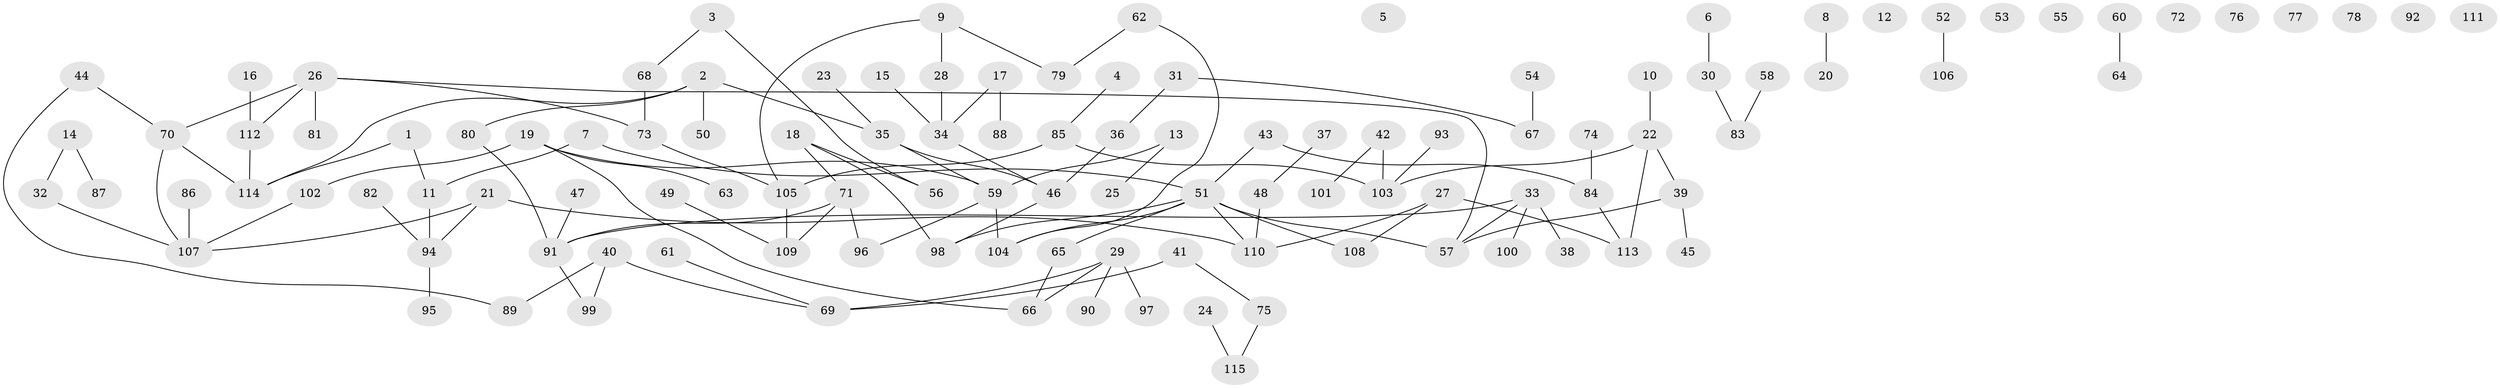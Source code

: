 // Generated by graph-tools (version 1.1) at 2025/40/03/09/25 04:40:31]
// undirected, 115 vertices, 121 edges
graph export_dot {
graph [start="1"]
  node [color=gray90,style=filled];
  1;
  2;
  3;
  4;
  5;
  6;
  7;
  8;
  9;
  10;
  11;
  12;
  13;
  14;
  15;
  16;
  17;
  18;
  19;
  20;
  21;
  22;
  23;
  24;
  25;
  26;
  27;
  28;
  29;
  30;
  31;
  32;
  33;
  34;
  35;
  36;
  37;
  38;
  39;
  40;
  41;
  42;
  43;
  44;
  45;
  46;
  47;
  48;
  49;
  50;
  51;
  52;
  53;
  54;
  55;
  56;
  57;
  58;
  59;
  60;
  61;
  62;
  63;
  64;
  65;
  66;
  67;
  68;
  69;
  70;
  71;
  72;
  73;
  74;
  75;
  76;
  77;
  78;
  79;
  80;
  81;
  82;
  83;
  84;
  85;
  86;
  87;
  88;
  89;
  90;
  91;
  92;
  93;
  94;
  95;
  96;
  97;
  98;
  99;
  100;
  101;
  102;
  103;
  104;
  105;
  106;
  107;
  108;
  109;
  110;
  111;
  112;
  113;
  114;
  115;
  1 -- 11;
  1 -- 114;
  2 -- 35;
  2 -- 50;
  2 -- 80;
  2 -- 114;
  3 -- 56;
  3 -- 68;
  4 -- 85;
  6 -- 30;
  7 -- 11;
  7 -- 51;
  8 -- 20;
  9 -- 28;
  9 -- 79;
  9 -- 105;
  10 -- 22;
  11 -- 94;
  13 -- 25;
  13 -- 59;
  14 -- 32;
  14 -- 87;
  15 -- 34;
  16 -- 112;
  17 -- 34;
  17 -- 88;
  18 -- 56;
  18 -- 71;
  18 -- 98;
  19 -- 59;
  19 -- 63;
  19 -- 66;
  19 -- 102;
  21 -- 94;
  21 -- 107;
  21 -- 110;
  22 -- 39;
  22 -- 103;
  22 -- 113;
  23 -- 35;
  24 -- 115;
  26 -- 57;
  26 -- 70;
  26 -- 73;
  26 -- 81;
  26 -- 112;
  27 -- 108;
  27 -- 110;
  27 -- 113;
  28 -- 34;
  29 -- 66;
  29 -- 69;
  29 -- 90;
  29 -- 97;
  30 -- 83;
  31 -- 36;
  31 -- 67;
  32 -- 107;
  33 -- 38;
  33 -- 57;
  33 -- 91;
  33 -- 100;
  34 -- 46;
  35 -- 46;
  35 -- 59;
  36 -- 46;
  37 -- 48;
  39 -- 45;
  39 -- 57;
  40 -- 69;
  40 -- 89;
  40 -- 99;
  41 -- 69;
  41 -- 75;
  42 -- 101;
  42 -- 103;
  43 -- 51;
  43 -- 84;
  44 -- 70;
  44 -- 89;
  46 -- 98;
  47 -- 91;
  48 -- 110;
  49 -- 109;
  51 -- 57;
  51 -- 65;
  51 -- 98;
  51 -- 104;
  51 -- 108;
  51 -- 110;
  52 -- 106;
  54 -- 67;
  58 -- 83;
  59 -- 96;
  59 -- 104;
  60 -- 64;
  61 -- 69;
  62 -- 79;
  62 -- 104;
  65 -- 66;
  68 -- 73;
  70 -- 107;
  70 -- 114;
  71 -- 91;
  71 -- 96;
  71 -- 109;
  73 -- 105;
  74 -- 84;
  75 -- 115;
  80 -- 91;
  82 -- 94;
  84 -- 113;
  85 -- 103;
  85 -- 105;
  86 -- 107;
  91 -- 99;
  93 -- 103;
  94 -- 95;
  102 -- 107;
  105 -- 109;
  112 -- 114;
}
